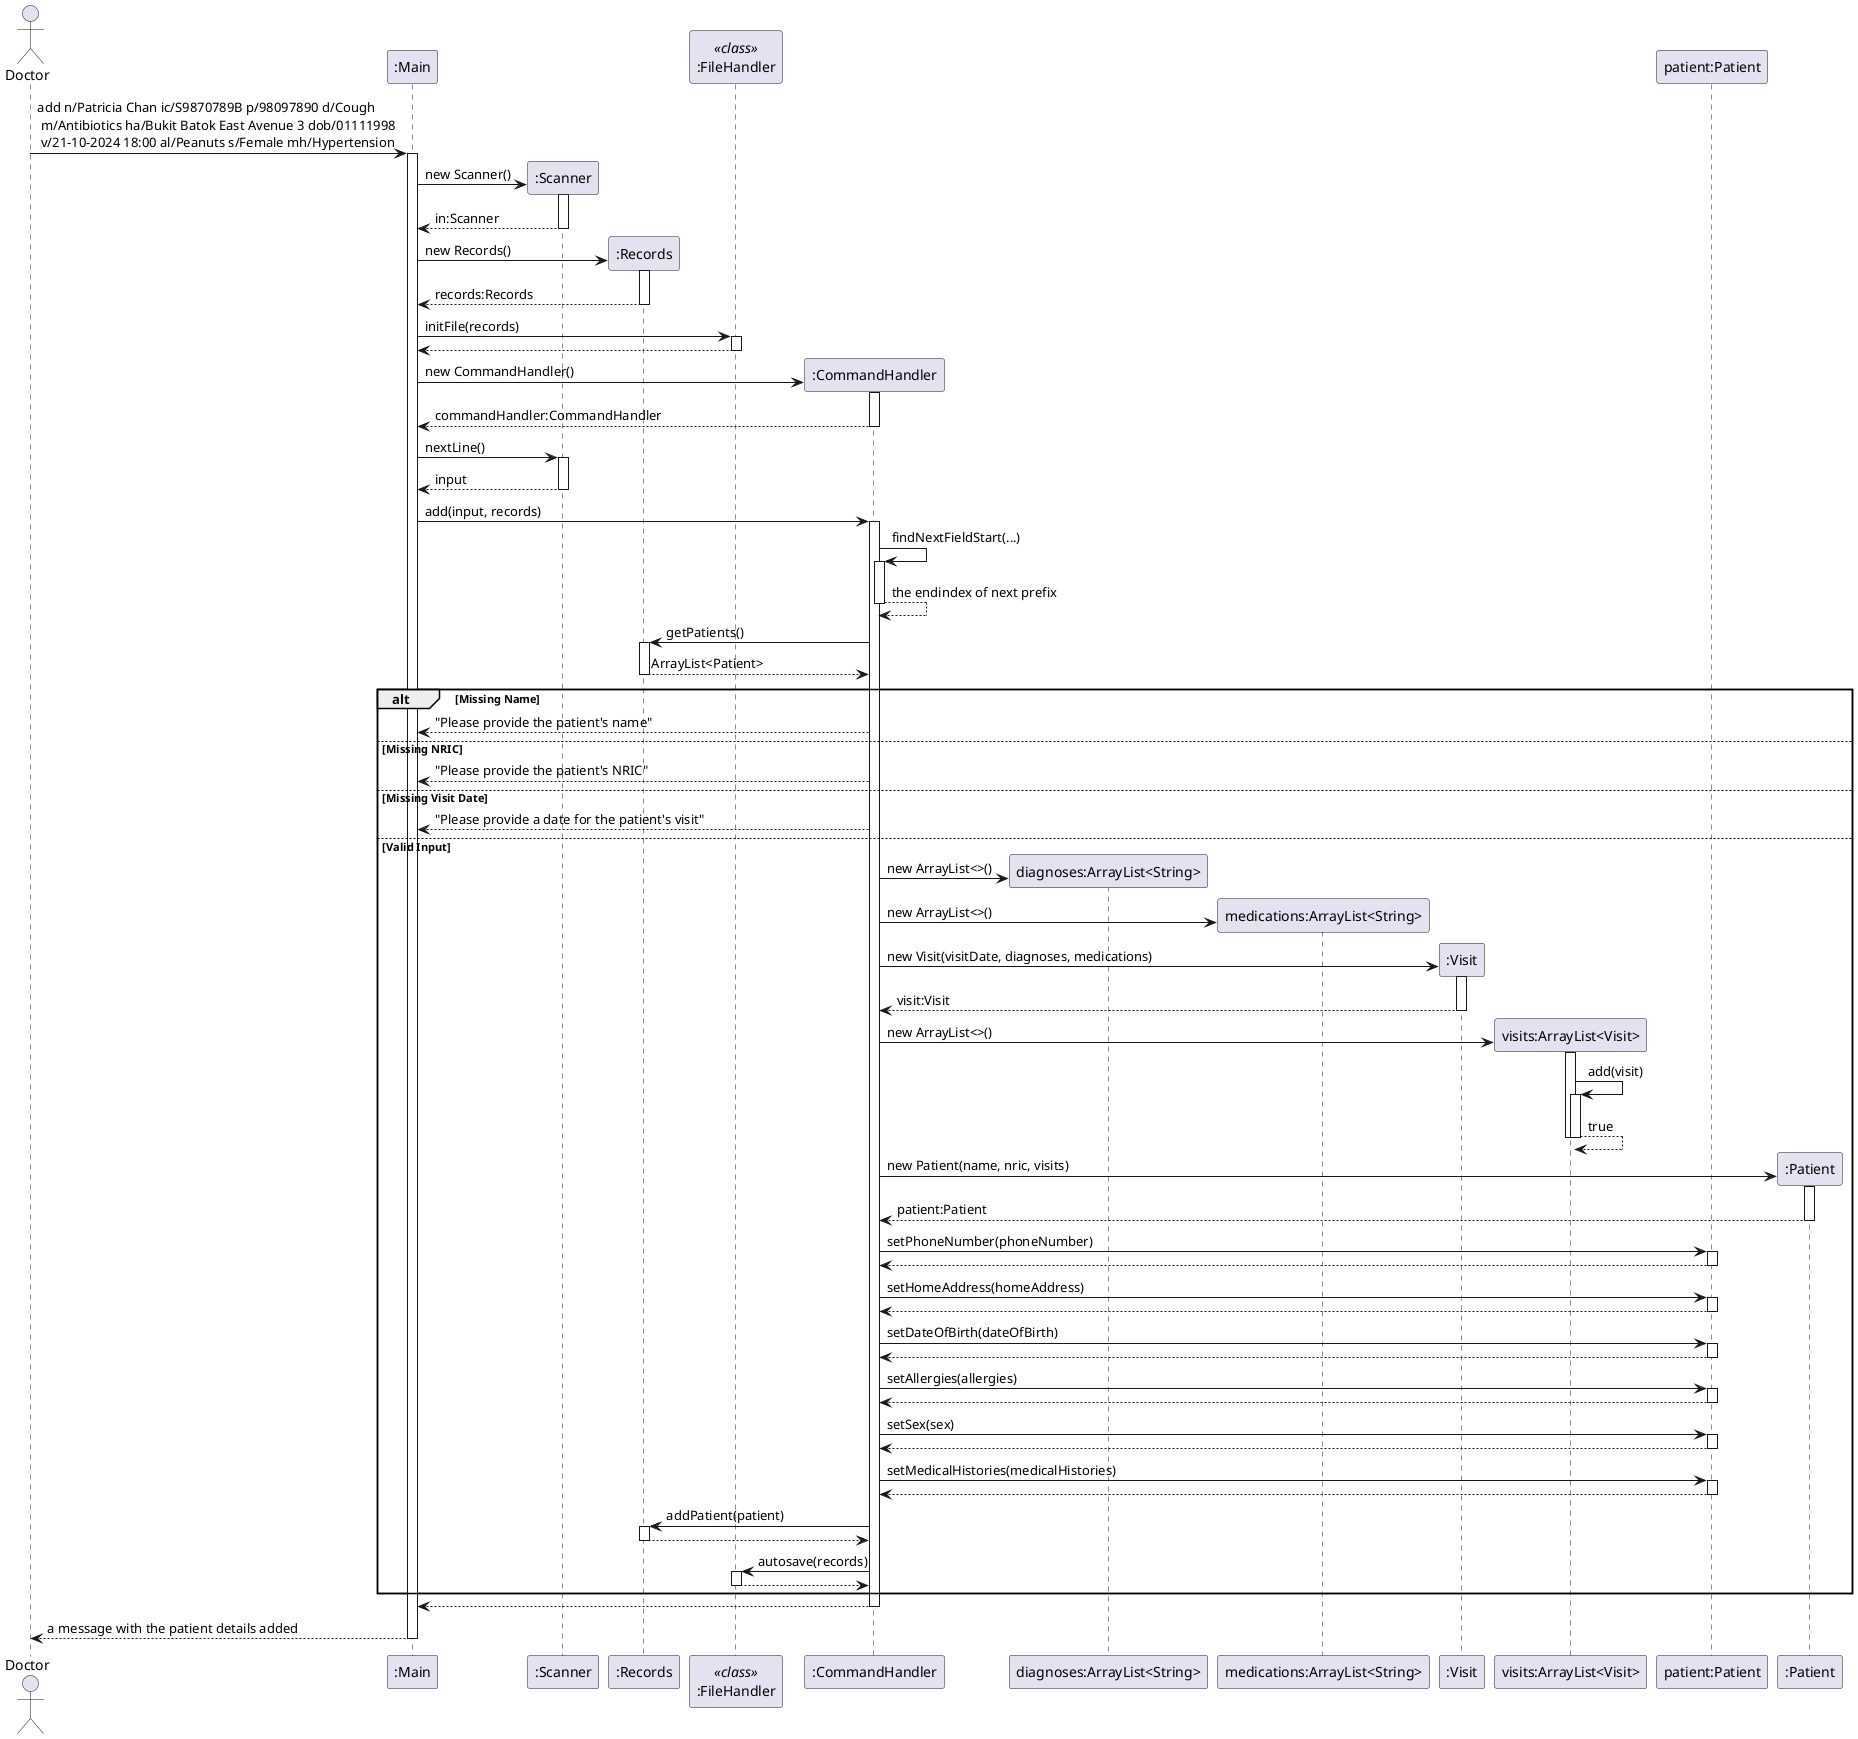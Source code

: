 @startuml
actor Doctor

Doctor -> ":Main" ++: add n/Patricia Chan ic/S9870789B p/98097890 d/Cough\n m/Antibiotics ha/Bukit Batok East Avenue 3 dob/01111998\n v/21-10-2024 18:00 al/Peanuts s/Female mh/Hypertension

":Main" -> ":Scanner"**: new Scanner()
activate ":Scanner"
":Main" <-- ":Scanner": in:Scanner
deactivate ":Scanner"

":Main" -> ":Records"**: new Records()
activate ":Records"
":Main" <-- ":Records": records:Records
deactivate ":Records"

participant ":FileHandler" as FileHandler <<class>>

":Main" -> FileHandler ++: initFile(records)
return

":Main" -> ":CommandHandler"**: new CommandHandler()
activate ":CommandHandler"
":Main" <-- ":CommandHandler": commandHandler:CommandHandler
deactivate ":CommandHandler"

":Main" -> ":Scanner" ++: nextLine()
return input

":Main" -> ":CommandHandler" ++: add(input, records)

":CommandHandler" -> ":CommandHandler" ++: findNextFieldStart(...)
return the endindex of next prefix

":CommandHandler" -> ":Records" ++: getPatients()
":CommandHandler" <-- ":Records": ArrayList<Patient>
deactivate ":Records"

alt Missing Name
    ":CommandHandler" --> ":Main": "Please provide the patient's name"
else Missing NRIC
    ":CommandHandler" --> ":Main": "Please provide the patient's NRIC"
else Missing Visit Date
    ":CommandHandler" --> ":Main": "Please provide a date for the patient's visit"
else Valid Input
    create "diagnoses:ArrayList<String>"
    ":CommandHandler" -> "diagnoses:ArrayList<String>"**: new ArrayList<>()

    create "medications:ArrayList<String>"
    ":CommandHandler" -> "medications:ArrayList<String>"**: new ArrayList<>()

    ":CommandHandler" -> ":Visit"**: new Visit(visitDate, diagnoses, medications)
    activate ":Visit"
    ":CommandHandler" <-- ":Visit": visit:Visit
    deactivate ":Visit"

    create "visits:ArrayList<Visit>"
    ":CommandHandler" -> "visits:ArrayList<Visit>"**: new ArrayList<>()
    activate "visits:ArrayList<Visit>"
    "visits:ArrayList<Visit>" -> "visits:ArrayList<Visit>" ++: add(visit)
    return true
    deactivate "visits:ArrayList<Visit>"

    participant "patient:Patient"

    ":CommandHandler" -> ":Patient"**: new Patient(name, nric, visits)
    activate ":Patient"
    ":CommandHandler" <-- ":Patient": patient:Patient
    deactivate ":Patient"

    ":CommandHandler" -> "patient:Patient" ++: setPhoneNumber(phoneNumber)
    return
    ":CommandHandler" -> "patient:Patient" ++: setHomeAddress(homeAddress)
    return
    ":CommandHandler" -> "patient:Patient" ++: setDateOfBirth(dateOfBirth)
    return
    ":CommandHandler" -> "patient:Patient" ++: setAllergies(allergies)
    return
    ":CommandHandler" -> "patient:Patient" ++: setSex(sex)
    return
    ":CommandHandler" -> "patient:Patient" ++: setMedicalHistories(medicalHistories)
    return

    ":CommandHandler" -> ":Records" ++: addPatient(patient)
    return

    ":CommandHandler" -> FileHandler ++: autosave(records)
    return
end

":Main" <-- ":CommandHandler"
deactivate ":CommandHandler"

Doctor <-- ":Main": a message with the patient details added
deactivate ":Main"

@enduml
